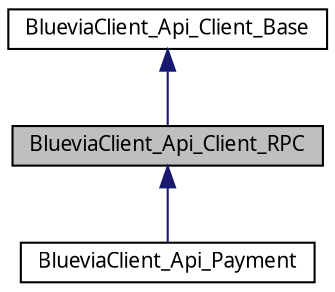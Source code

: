digraph G
{
  bgcolor="transparent";
  edge [fontname="FreeSans.ttf",fontsize="10",labelfontname="FreeSans.ttf",labelfontsize="10"];
  node [fontname="FreeSans.ttf",fontsize="10",shape=record];
  Node1 [label="BlueviaClient_Api_Client_RPC",height=0.2,width=0.4,color="black", fillcolor="grey75", style="filled" fontcolor="black"];
  Node2 -> Node1 [dir=back,color="midnightblue",fontsize="10",style="solid",fontname="FreeSans.ttf"];
  Node2 [label="BlueviaClient_Api_Client_Base",height=0.2,width=0.4,color="black",URL="$class_bluevia_client___api___client___base.html"];
  Node1 -> Node3 [dir=back,color="midnightblue",fontsize="10",style="solid",fontname="FreeSans.ttf"];
  Node3 [label="BlueviaClient_Api_Payment",height=0.2,width=0.4,color="black",URL="$class_bluevia_client___api___payment.html"];
}
